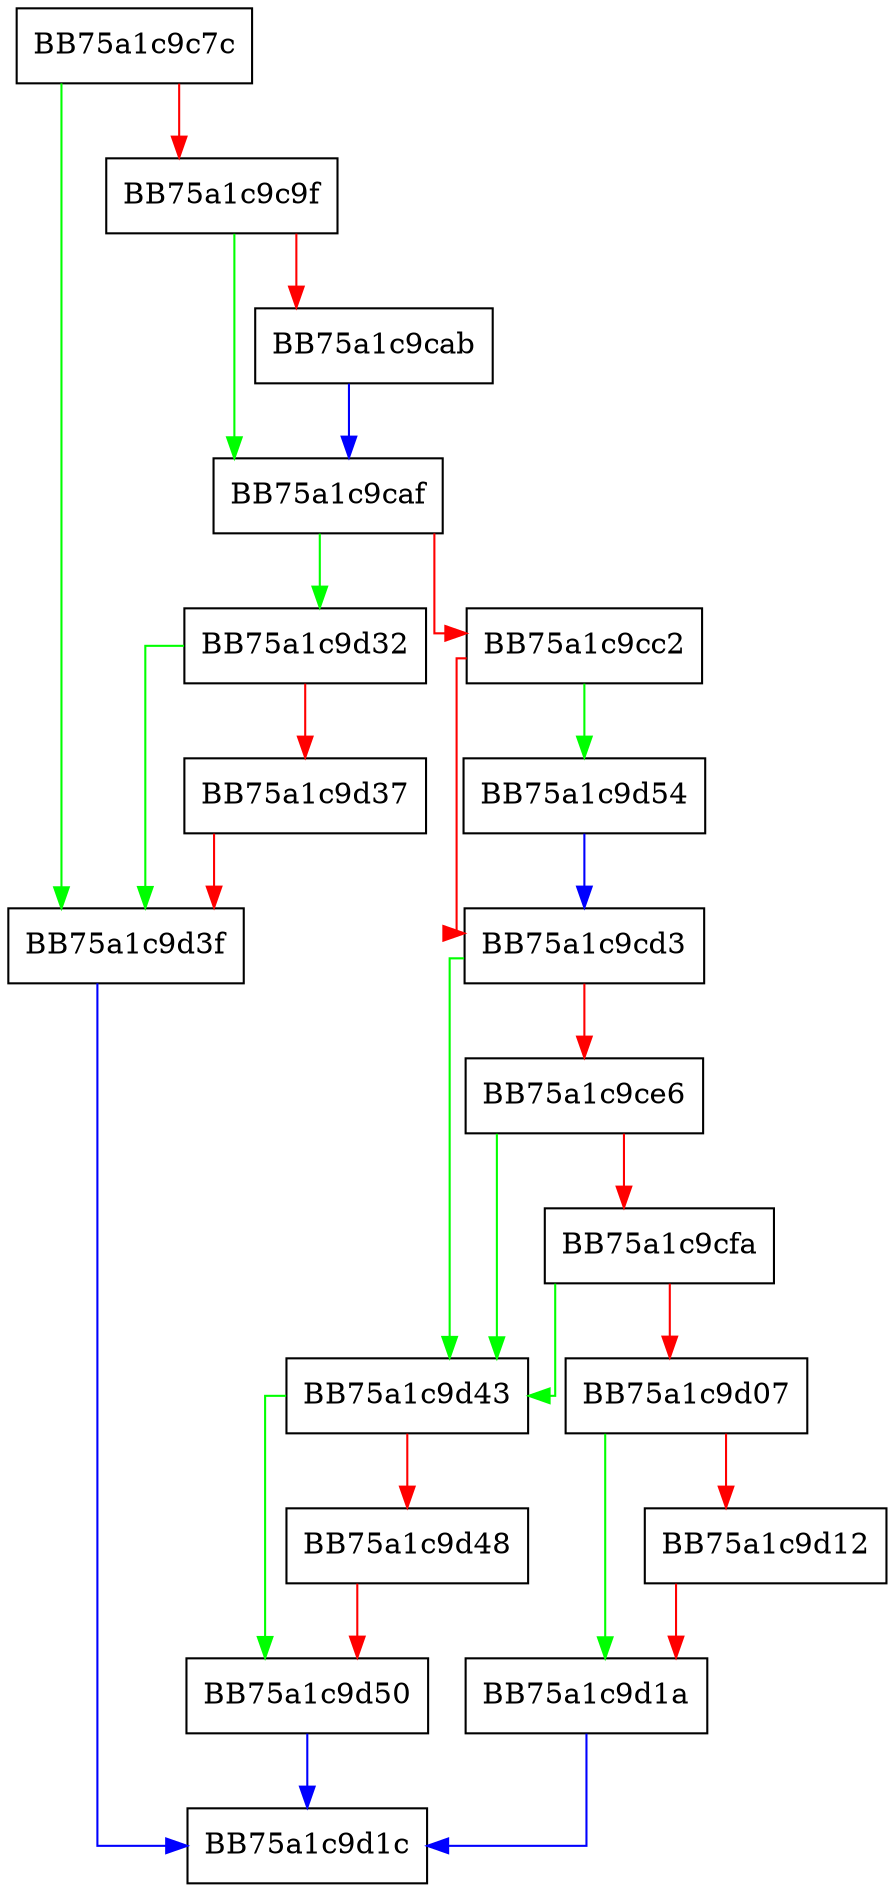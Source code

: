 digraph iterate {
  node [shape="box"];
  graph [splines=ortho];
  BB75a1c9c7c -> BB75a1c9d3f [color="green"];
  BB75a1c9c7c -> BB75a1c9c9f [color="red"];
  BB75a1c9c9f -> BB75a1c9caf [color="green"];
  BB75a1c9c9f -> BB75a1c9cab [color="red"];
  BB75a1c9cab -> BB75a1c9caf [color="blue"];
  BB75a1c9caf -> BB75a1c9d32 [color="green"];
  BB75a1c9caf -> BB75a1c9cc2 [color="red"];
  BB75a1c9cc2 -> BB75a1c9d54 [color="green"];
  BB75a1c9cc2 -> BB75a1c9cd3 [color="red"];
  BB75a1c9cd3 -> BB75a1c9d43 [color="green"];
  BB75a1c9cd3 -> BB75a1c9ce6 [color="red"];
  BB75a1c9ce6 -> BB75a1c9d43 [color="green"];
  BB75a1c9ce6 -> BB75a1c9cfa [color="red"];
  BB75a1c9cfa -> BB75a1c9d43 [color="green"];
  BB75a1c9cfa -> BB75a1c9d07 [color="red"];
  BB75a1c9d07 -> BB75a1c9d1a [color="green"];
  BB75a1c9d07 -> BB75a1c9d12 [color="red"];
  BB75a1c9d12 -> BB75a1c9d1a [color="red"];
  BB75a1c9d1a -> BB75a1c9d1c [color="blue"];
  BB75a1c9d32 -> BB75a1c9d3f [color="green"];
  BB75a1c9d32 -> BB75a1c9d37 [color="red"];
  BB75a1c9d37 -> BB75a1c9d3f [color="red"];
  BB75a1c9d3f -> BB75a1c9d1c [color="blue"];
  BB75a1c9d43 -> BB75a1c9d50 [color="green"];
  BB75a1c9d43 -> BB75a1c9d48 [color="red"];
  BB75a1c9d48 -> BB75a1c9d50 [color="red"];
  BB75a1c9d50 -> BB75a1c9d1c [color="blue"];
  BB75a1c9d54 -> BB75a1c9cd3 [color="blue"];
}